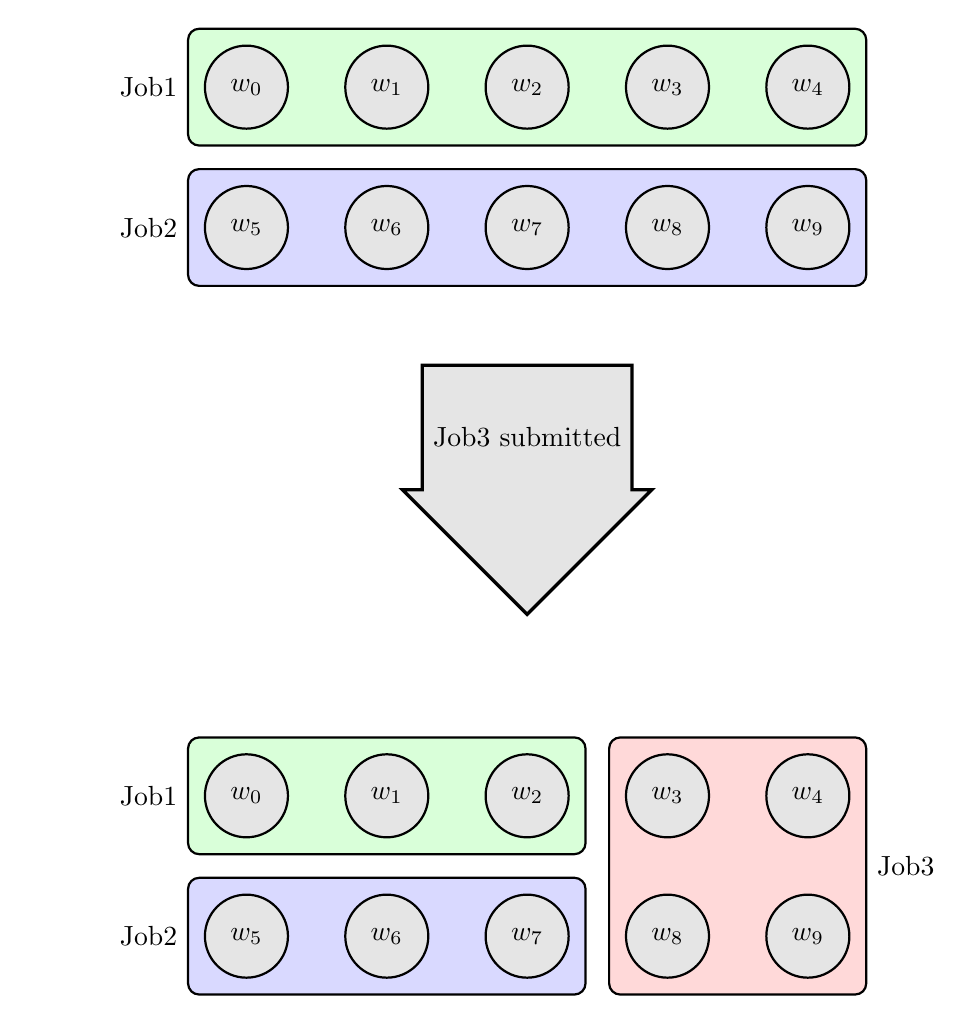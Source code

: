 \usetikzlibrary{backgrounds}
\usetikzlibrary{fit}
\usetikzlibrary{shapes.arrows}

\tikzstyle{worker-matrix}=[
  row sep=0.7cm,column sep=0.7cm,
  nodes={draw, minimum size=3em, circle, thick, fill=gray!20}
]
\tikzstyle{job-allocation}=[draw, thick, rectangle,rounded corners, inner sep=0.2cm,]
\tikzstyle{job-1}=[job-allocation, fill=green!15, label=left:Job1]
\tikzstyle{job-2}=[job-allocation, fill=blue!15, label=left:Job2]
\tikzstyle{job-3}=[job-allocation, fill=red!15, label=right:Job3]
\tikzstyle{invisible}=[draw=none, fill=none]

\begin{tikzpicture}

  % Workers on allocation 1
  \matrix (wmtrx1)[worker-matrix]{
	\node(w0){$w_0$};&	\node(w1){$w_1$};&	\node(w2){$w_2$};&	\node(w3){$w_3$};&	\node(w4){$w_4$};\\
	\node(w5){$w_5$};&	\node(w6){$w_6$};&	\node(w7){$w_7$};&	\node(w8){$w_8$};&	\node(w9){$w_9$};\\
  };
  \path (wmtrx1.south) +(0,-2cm) node[single arrow,draw=black,very thick,fill=black!10,minimum height=9em,shape border rotate=270]  {Job3 submitted};

  % Workers on allocation 2

  \matrix [yshift=-9cm](wmtrx2)[worker-matrix]{
	\node(w0_){$w_0$};&	\node(w1_){$w_1$};&	\node(w2_){$w_2$};&	\node(w3_){$w_3$};&	\node(w4_){$w_4$};\\
	\node(w5_){$w_5$};&	\node(w6_){$w_6$};&	\node(w7_){$w_7$};&	\node(w8_){$w_8$};&	\node(w9_){$w_9$};\\
  };

  % Allocation 1
  \begin{pgfonlayer}{background}
	\node [job-1, fit=(w0) (w4)] {};
	\node [job-2, fit=(w5) (w9)] {};
  \end{pgfonlayer}

  % Allocation 2
  \begin{pgfonlayer}{background}
	\node [job-1, fit=(w0_) (w2_)] {};
	\node [job-2, fit=(w5_) (w7_)] {};
	\node [job-3, fit=(w3_) (w9_)] {};
  \end{pgfonlayer}
\end{tikzpicture}
